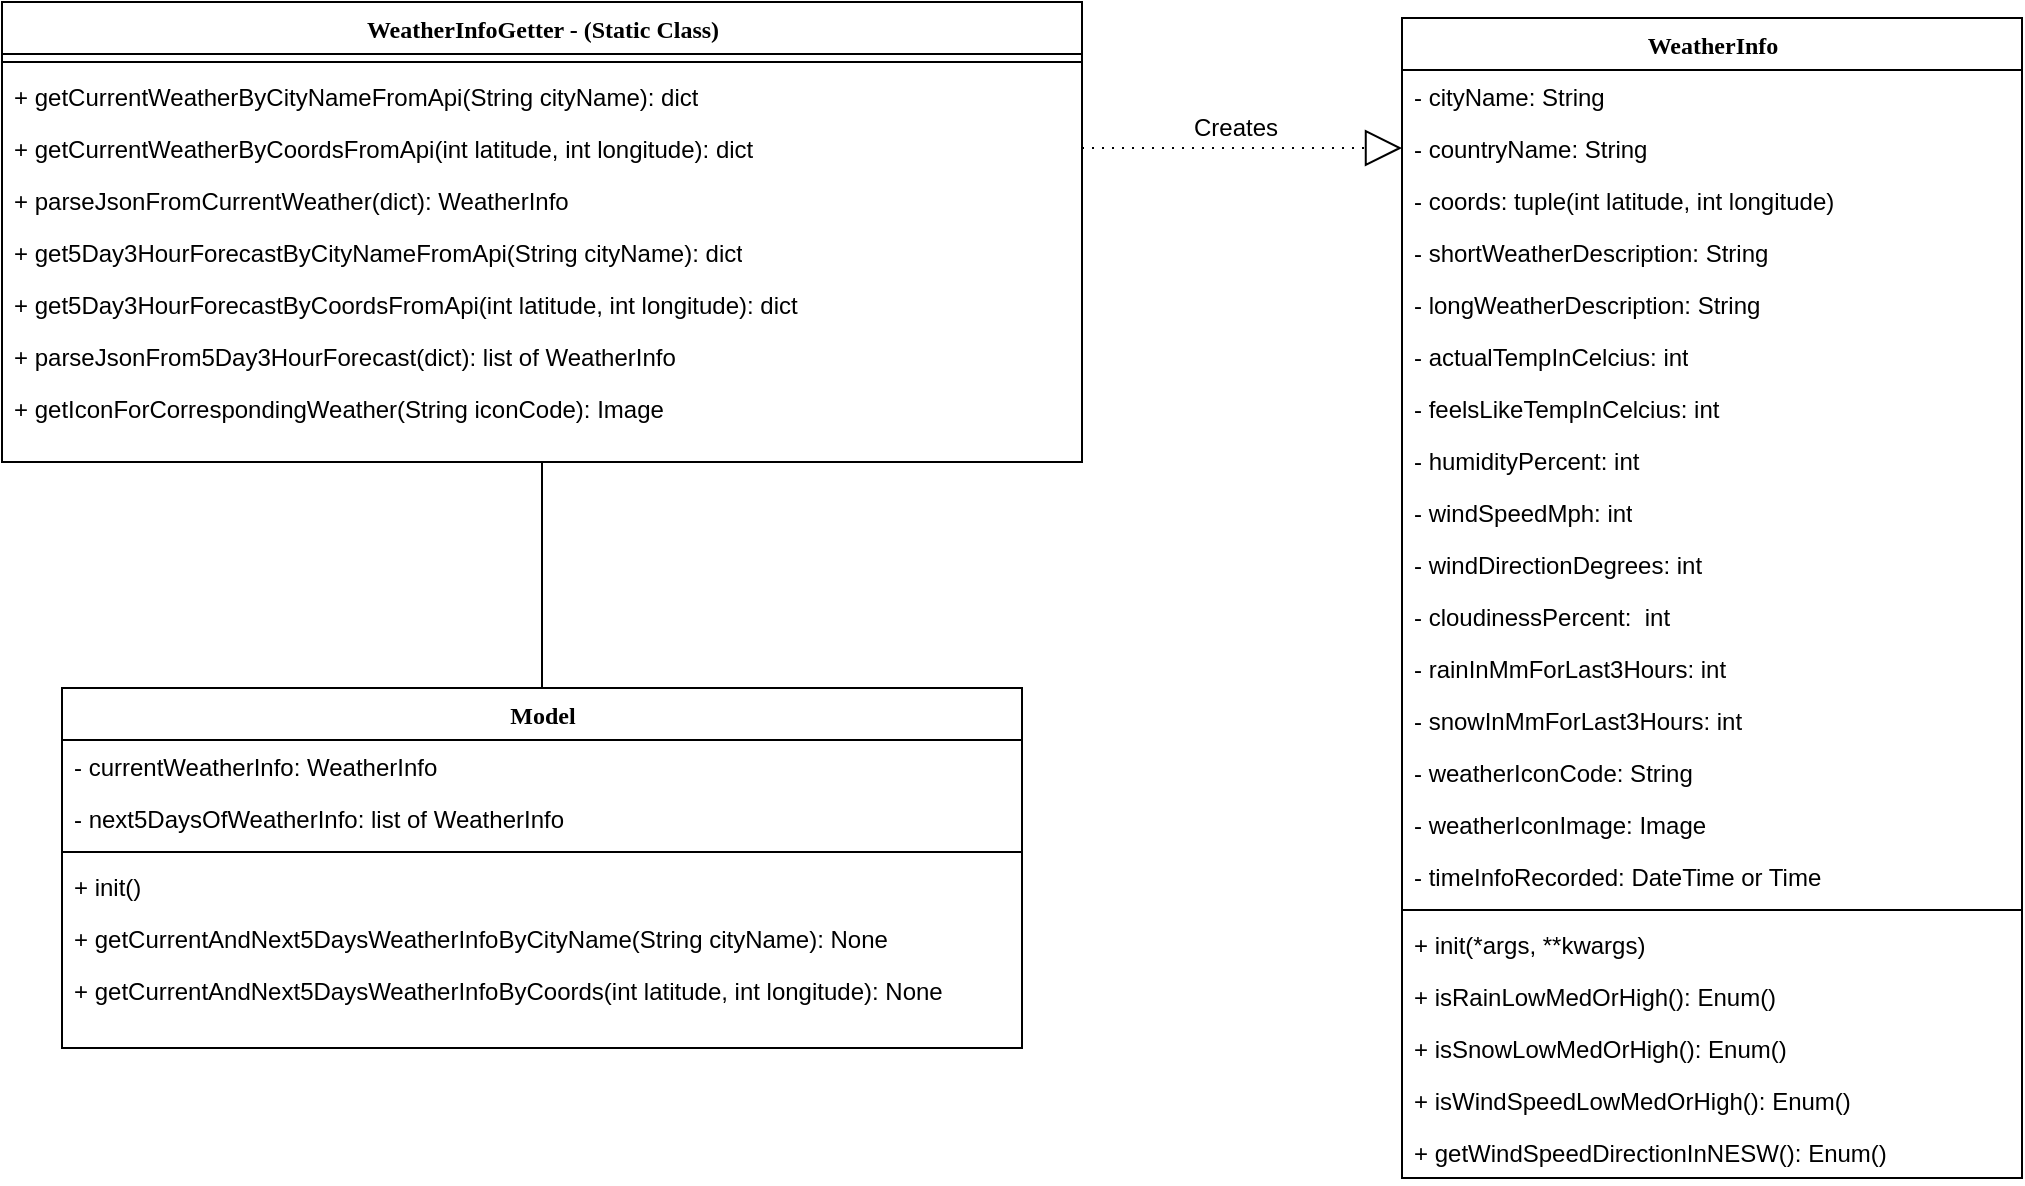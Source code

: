 <mxfile pages="1" version="11.2.5" type="device"><diagram name="Page-1" id="9f46799a-70d6-7492-0946-bef42562c5a5"><mxGraphModel dx="1422" dy="824" grid="1" gridSize="10" guides="1" tooltips="1" connect="1" arrows="1" fold="1" page="1" pageScale="1" pageWidth="1100" pageHeight="850" background="#ffffff" math="0" shadow="0"><root><mxCell id="0"/><mxCell id="1" parent="0"/><mxCell id="78961159f06e98e8-56" value="WeatherInfo" style="swimlane;html=1;fontStyle=1;align=center;verticalAlign=top;childLayout=stackLayout;horizontal=1;startSize=26;horizontalStack=0;resizeParent=1;resizeLast=0;collapsible=1;marginBottom=0;swimlaneFillColor=#ffffff;rounded=0;shadow=0;comic=0;labelBackgroundColor=none;strokeColor=#000000;strokeWidth=1;fillColor=none;fontFamily=Verdana;fontSize=12;fontColor=#000000;" parent="1" vertex="1"><mxGeometry x="745" y="68" width="310" height="580" as="geometry"/></mxCell><mxCell id="78961159f06e98e8-57" value="- cityName: String" style="text;html=1;strokeColor=none;fillColor=none;align=left;verticalAlign=top;spacingLeft=4;spacingRight=4;whiteSpace=wrap;overflow=hidden;rotatable=0;points=[[0,0.5],[1,0.5]];portConstraint=eastwest;" parent="78961159f06e98e8-56" vertex="1"><mxGeometry y="26" width="310" height="26" as="geometry"/></mxCell><mxCell id="78961159f06e98e8-58" value="- countryName: String" style="text;html=1;strokeColor=none;fillColor=none;align=left;verticalAlign=top;spacingLeft=4;spacingRight=4;whiteSpace=wrap;overflow=hidden;rotatable=0;points=[[0,0.5],[1,0.5]];portConstraint=eastwest;" parent="78961159f06e98e8-56" vertex="1"><mxGeometry y="52" width="310" height="26" as="geometry"/></mxCell><mxCell id="78961159f06e98e8-59" value="- coords: tuple(int latitude, int longitude)" style="text;html=1;strokeColor=none;fillColor=none;align=left;verticalAlign=top;spacingLeft=4;spacingRight=4;whiteSpace=wrap;overflow=hidden;rotatable=0;points=[[0,0.5],[1,0.5]];portConstraint=eastwest;" parent="78961159f06e98e8-56" vertex="1"><mxGeometry y="78" width="310" height="26" as="geometry"/></mxCell><mxCell id="78961159f06e98e8-60" value="- shortWeatherDescription: String" style="text;html=1;strokeColor=none;fillColor=none;align=left;verticalAlign=top;spacingLeft=4;spacingRight=4;whiteSpace=wrap;overflow=hidden;rotatable=0;points=[[0,0.5],[1,0.5]];portConstraint=eastwest;" parent="78961159f06e98e8-56" vertex="1"><mxGeometry y="104" width="310" height="26" as="geometry"/></mxCell><mxCell id="78961159f06e98e8-61" value="- longWeatherDescription: String" style="text;html=1;strokeColor=none;fillColor=none;align=left;verticalAlign=top;spacingLeft=4;spacingRight=4;whiteSpace=wrap;overflow=hidden;rotatable=0;points=[[0,0.5],[1,0.5]];portConstraint=eastwest;" parent="78961159f06e98e8-56" vertex="1"><mxGeometry y="130" width="310" height="26" as="geometry"/></mxCell><mxCell id="78961159f06e98e8-62" value="- actualTempInCelcius: int" style="text;html=1;strokeColor=none;fillColor=none;align=left;verticalAlign=top;spacingLeft=4;spacingRight=4;whiteSpace=wrap;overflow=hidden;rotatable=0;points=[[0,0.5],[1,0.5]];portConstraint=eastwest;" parent="78961159f06e98e8-56" vertex="1"><mxGeometry y="156" width="310" height="26" as="geometry"/></mxCell><mxCell id="AD62Wvd128vHm4FmyP3M-3" value="- feelsLikeTempInCelcius: int" style="text;html=1;strokeColor=none;fillColor=none;align=left;verticalAlign=top;spacingLeft=4;spacingRight=4;whiteSpace=wrap;overflow=hidden;rotatable=0;points=[[0,0.5],[1,0.5]];portConstraint=eastwest;" parent="78961159f06e98e8-56" vertex="1"><mxGeometry y="182" width="310" height="26" as="geometry"/></mxCell><mxCell id="AD62Wvd128vHm4FmyP3M-1" value="- humidityPercent: int" style="text;html=1;strokeColor=none;fillColor=none;align=left;verticalAlign=top;spacingLeft=4;spacingRight=4;whiteSpace=wrap;overflow=hidden;rotatable=0;points=[[0,0.5],[1,0.5]];portConstraint=eastwest;" parent="78961159f06e98e8-56" vertex="1"><mxGeometry y="208" width="310" height="26" as="geometry"/></mxCell><mxCell id="AD62Wvd128vHm4FmyP3M-4" value="- windSpeedMph: int" style="text;html=1;strokeColor=none;fillColor=none;align=left;verticalAlign=top;spacingLeft=4;spacingRight=4;whiteSpace=wrap;overflow=hidden;rotatable=0;points=[[0,0.5],[1,0.5]];portConstraint=eastwest;" parent="78961159f06e98e8-56" vertex="1"><mxGeometry y="234" width="310" height="26" as="geometry"/></mxCell><mxCell id="AD62Wvd128vHm4FmyP3M-7" value="- windDirectionDegrees: int" style="text;html=1;strokeColor=none;fillColor=none;align=left;verticalAlign=top;spacingLeft=4;spacingRight=4;whiteSpace=wrap;overflow=hidden;rotatable=0;points=[[0,0.5],[1,0.5]];portConstraint=eastwest;" parent="78961159f06e98e8-56" vertex="1"><mxGeometry y="260" width="310" height="26" as="geometry"/></mxCell><mxCell id="AD62Wvd128vHm4FmyP3M-8" value="- cloudinessPercent:&amp;nbsp; int" style="text;html=1;strokeColor=none;fillColor=none;align=left;verticalAlign=top;spacingLeft=4;spacingRight=4;whiteSpace=wrap;overflow=hidden;rotatable=0;points=[[0,0.5],[1,0.5]];portConstraint=eastwest;" parent="78961159f06e98e8-56" vertex="1"><mxGeometry y="286" width="310" height="26" as="geometry"/></mxCell><mxCell id="AD62Wvd128vHm4FmyP3M-6" value="- rainInMmForLast3Hours: int" style="text;html=1;strokeColor=none;fillColor=none;align=left;verticalAlign=top;spacingLeft=4;spacingRight=4;whiteSpace=wrap;overflow=hidden;rotatable=0;points=[[0,0.5],[1,0.5]];portConstraint=eastwest;" parent="78961159f06e98e8-56" vertex="1"><mxGeometry y="312" width="310" height="26" as="geometry"/></mxCell><mxCell id="AD62Wvd128vHm4FmyP3M-10" value="- snowInMmForLast3Hours: int" style="text;html=1;strokeColor=none;fillColor=none;align=left;verticalAlign=top;spacingLeft=4;spacingRight=4;whiteSpace=wrap;overflow=hidden;rotatable=0;points=[[0,0.5],[1,0.5]];portConstraint=eastwest;" parent="78961159f06e98e8-56" vertex="1"><mxGeometry y="338" width="310" height="26" as="geometry"/></mxCell><mxCell id="AD62Wvd128vHm4FmyP3M-5" value="- weatherIconCode: String" style="text;html=1;strokeColor=none;fillColor=none;align=left;verticalAlign=top;spacingLeft=4;spacingRight=4;whiteSpace=wrap;overflow=hidden;rotatable=0;points=[[0,0.5],[1,0.5]];portConstraint=eastwest;" parent="78961159f06e98e8-56" vertex="1"><mxGeometry y="364" width="310" height="26" as="geometry"/></mxCell><mxCell id="78961159f06e98e8-63" value="- weatherIconImage: Image" style="text;html=1;strokeColor=none;fillColor=none;align=left;verticalAlign=top;spacingLeft=4;spacingRight=4;whiteSpace=wrap;overflow=hidden;rotatable=0;points=[[0,0.5],[1,0.5]];portConstraint=eastwest;" parent="78961159f06e98e8-56" vertex="1"><mxGeometry y="390" width="310" height="26" as="geometry"/></mxCell><mxCell id="AD62Wvd128vHm4FmyP3M-2" value="- timeInfoRecorded: DateTime or Time" style="text;html=1;strokeColor=none;fillColor=none;align=left;verticalAlign=top;spacingLeft=4;spacingRight=4;whiteSpace=wrap;overflow=hidden;rotatable=0;points=[[0,0.5],[1,0.5]];portConstraint=eastwest;" parent="78961159f06e98e8-56" vertex="1"><mxGeometry y="416" width="310" height="26" as="geometry"/></mxCell><mxCell id="78961159f06e98e8-64" value="" style="line;html=1;strokeWidth=1;fillColor=none;align=left;verticalAlign=middle;spacingTop=-1;spacingLeft=3;spacingRight=3;rotatable=0;labelPosition=right;points=[];portConstraint=eastwest;" parent="78961159f06e98e8-56" vertex="1"><mxGeometry y="442" width="310" height="8" as="geometry"/></mxCell><mxCell id="78961159f06e98e8-65" value="+ init(*args, **kwargs)" style="text;html=1;strokeColor=none;fillColor=none;align=left;verticalAlign=top;spacingLeft=4;spacingRight=4;whiteSpace=wrap;overflow=hidden;rotatable=0;points=[[0,0.5],[1,0.5]];portConstraint=eastwest;" parent="78961159f06e98e8-56" vertex="1"><mxGeometry y="450" width="310" height="26" as="geometry"/></mxCell><mxCell id="AD62Wvd128vHm4FmyP3M-12" value="+ isRainLowMedOrHigh(): Enum()" style="text;html=1;strokeColor=none;fillColor=none;align=left;verticalAlign=top;spacingLeft=4;spacingRight=4;whiteSpace=wrap;overflow=hidden;rotatable=0;points=[[0,0.5],[1,0.5]];portConstraint=eastwest;" parent="78961159f06e98e8-56" vertex="1"><mxGeometry y="476" width="310" height="26" as="geometry"/></mxCell><mxCell id="78961159f06e98e8-66" value="+ isSnowLowMedOrHigh(): Enum()" style="text;html=1;strokeColor=none;fillColor=none;align=left;verticalAlign=top;spacingLeft=4;spacingRight=4;whiteSpace=wrap;overflow=hidden;rotatable=0;points=[[0,0.5],[1,0.5]];portConstraint=eastwest;" parent="78961159f06e98e8-56" vertex="1"><mxGeometry y="502" width="310" height="26" as="geometry"/></mxCell><mxCell id="78961159f06e98e8-68" value="+ isWindSpeedLowMedOrHigh(): Enum()" style="text;html=1;strokeColor=none;fillColor=none;align=left;verticalAlign=top;spacingLeft=4;spacingRight=4;whiteSpace=wrap;overflow=hidden;rotatable=0;points=[[0,0.5],[1,0.5]];portConstraint=eastwest;" parent="78961159f06e98e8-56" vertex="1"><mxGeometry y="528" width="310" height="26" as="geometry"/></mxCell><mxCell id="AD62Wvd128vHm4FmyP3M-11" value="+ getWindSpeedDirectionInNESW(): Enum()" style="text;html=1;strokeColor=none;fillColor=none;align=left;verticalAlign=top;spacingLeft=4;spacingRight=4;whiteSpace=wrap;overflow=hidden;rotatable=0;points=[[0,0.5],[1,0.5]];portConstraint=eastwest;" parent="78961159f06e98e8-56" vertex="1"><mxGeometry y="554" width="310" height="26" as="geometry"/></mxCell><mxCell id="78961159f06e98e8-69" value="WeatherInfoGetter - (Static Class)" style="swimlane;html=1;fontStyle=1;align=center;verticalAlign=top;childLayout=stackLayout;horizontal=1;startSize=26;horizontalStack=0;resizeParent=1;resizeLast=0;collapsible=1;marginBottom=0;swimlaneFillColor=#ffffff;rounded=0;shadow=0;comic=0;labelBackgroundColor=none;strokeColor=#000000;strokeWidth=1;fillColor=none;fontFamily=Verdana;fontSize=12;fontColor=#000000;" parent="1" vertex="1"><mxGeometry x="45" y="60" width="540" height="230" as="geometry"/></mxCell><mxCell id="78961159f06e98e8-77" value="" style="line;html=1;strokeWidth=1;fillColor=none;align=left;verticalAlign=middle;spacingTop=-1;spacingLeft=3;spacingRight=3;rotatable=0;labelPosition=right;points=[];portConstraint=eastwest;" parent="78961159f06e98e8-69" vertex="1"><mxGeometry y="26" width="540" height="8" as="geometry"/></mxCell><mxCell id="78961159f06e98e8-78" value="+ getCurrentWeatherByCityNameFromApi(String cityName): dict" style="text;html=1;strokeColor=none;fillColor=none;align=left;verticalAlign=top;spacingLeft=4;spacingRight=4;whiteSpace=wrap;overflow=hidden;rotatable=0;points=[[0,0.5],[1,0.5]];portConstraint=eastwest;" parent="78961159f06e98e8-69" vertex="1"><mxGeometry y="34" width="540" height="26" as="geometry"/></mxCell><mxCell id="78961159f06e98e8-79" value="+ getCurrentWeatherByCoordsFromApi(int latitude, int longitude): dict" style="text;html=1;strokeColor=none;fillColor=none;align=left;verticalAlign=top;spacingLeft=4;spacingRight=4;whiteSpace=wrap;overflow=hidden;rotatable=0;points=[[0,0.5],[1,0.5]];portConstraint=eastwest;" parent="78961159f06e98e8-69" vertex="1"><mxGeometry y="60" width="540" height="26" as="geometry"/></mxCell><mxCell id="78961159f06e98e8-80" value="+ parseJsonFromCurrentWeather(dict): WeatherInfo" style="text;html=1;strokeColor=none;fillColor=none;align=left;verticalAlign=top;spacingLeft=4;spacingRight=4;whiteSpace=wrap;overflow=hidden;rotatable=0;points=[[0,0.5],[1,0.5]];portConstraint=eastwest;" parent="78961159f06e98e8-69" vertex="1"><mxGeometry y="86" width="540" height="26" as="geometry"/></mxCell><mxCell id="AD62Wvd128vHm4FmyP3M-17" value="+ get5Day3HourForecastByCityNameFromApi(String cityName): dict" style="text;html=1;strokeColor=none;fillColor=none;align=left;verticalAlign=top;spacingLeft=4;spacingRight=4;whiteSpace=wrap;overflow=hidden;rotatable=0;points=[[0,0.5],[1,0.5]];portConstraint=eastwest;" parent="78961159f06e98e8-69" vertex="1"><mxGeometry y="112" width="540" height="26" as="geometry"/></mxCell><mxCell id="AD62Wvd128vHm4FmyP3M-16" value="+ get5Day3HourForecastByCoordsFromApi(int latitude, int longitude): dict" style="text;html=1;strokeColor=none;fillColor=none;align=left;verticalAlign=top;spacingLeft=4;spacingRight=4;whiteSpace=wrap;overflow=hidden;rotatable=0;points=[[0,0.5],[1,0.5]];portConstraint=eastwest;" parent="78961159f06e98e8-69" vertex="1"><mxGeometry y="138" width="540" height="26" as="geometry"/></mxCell><mxCell id="AD62Wvd128vHm4FmyP3M-15" value="+ parseJsonFrom5Day3HourForecast(dict): list of WeatherInfo" style="text;html=1;strokeColor=none;fillColor=none;align=left;verticalAlign=top;spacingLeft=4;spacingRight=4;whiteSpace=wrap;overflow=hidden;rotatable=0;points=[[0,0.5],[1,0.5]];portConstraint=eastwest;" parent="78961159f06e98e8-69" vertex="1"><mxGeometry y="164" width="540" height="26" as="geometry"/></mxCell><mxCell id="AD62Wvd128vHm4FmyP3M-13" value="+ getIconForCorrespondingWeather(String iconCode): Image" style="text;html=1;strokeColor=none;fillColor=none;align=left;verticalAlign=top;spacingLeft=4;spacingRight=4;whiteSpace=wrap;overflow=hidden;rotatable=0;points=[[0,0.5],[1,0.5]];portConstraint=eastwest;" parent="78961159f06e98e8-69" vertex="1"><mxGeometry y="190" width="540" height="26" as="geometry"/></mxCell><mxCell id="78961159f06e98e8-127" style="html=1;labelBackgroundColor=none;startFill=0;startSize=8;endArrow=block;endFill=0;endSize=16;fontFamily=Verdana;fontSize=12;exitX=1;exitY=0.5;exitDx=0;exitDy=0;entryX=0;entryY=0.5;entryDx=0;entryDy=0;dashed=1;dashPattern=1 4;" parent="1" source="78961159f06e98e8-79" target="78961159f06e98e8-58" edge="1"><mxGeometry relative="1" as="geometry"><mxPoint x="775" y="-69" as="sourcePoint"/><mxPoint x="965" y="31" as="targetPoint"/></mxGeometry></mxCell><mxCell id="AD62Wvd128vHm4FmyP3M-20" value="Creates" style="text;html=1;strokeColor=none;fillColor=none;align=center;verticalAlign=middle;whiteSpace=wrap;rounded=0;" parent="1" vertex="1"><mxGeometry x="602" y="113" width="120" height="20" as="geometry"/></mxCell><mxCell id="Ea7hcayFHmhfAjsGUsp8-1" value="Model" style="swimlane;html=1;fontStyle=1;align=center;verticalAlign=top;childLayout=stackLayout;horizontal=1;startSize=26;horizontalStack=0;resizeParent=1;resizeLast=0;collapsible=1;marginBottom=0;swimlaneFillColor=#ffffff;rounded=0;shadow=0;comic=0;labelBackgroundColor=none;strokeColor=#000000;strokeWidth=1;fillColor=none;fontFamily=Verdana;fontSize=12;fontColor=#000000;" vertex="1" parent="1"><mxGeometry x="75" y="403" width="480" height="180" as="geometry"/></mxCell><mxCell id="Ea7hcayFHmhfAjsGUsp8-2" value="- currentWeatherInfo: WeatherInfo" style="text;html=1;strokeColor=none;fillColor=none;align=left;verticalAlign=top;spacingLeft=4;spacingRight=4;whiteSpace=wrap;overflow=hidden;rotatable=0;points=[[0,0.5],[1,0.5]];portConstraint=eastwest;" vertex="1" parent="Ea7hcayFHmhfAjsGUsp8-1"><mxGeometry y="26" width="480" height="26" as="geometry"/></mxCell><mxCell id="Ea7hcayFHmhfAjsGUsp8-3" value="- next5DaysOfWeatherInfo: list of WeatherInfo" style="text;html=1;strokeColor=none;fillColor=none;align=left;verticalAlign=top;spacingLeft=4;spacingRight=4;whiteSpace=wrap;overflow=hidden;rotatable=0;points=[[0,0.5],[1,0.5]];portConstraint=eastwest;" vertex="1" parent="Ea7hcayFHmhfAjsGUsp8-1"><mxGeometry y="52" width="480" height="26" as="geometry"/></mxCell><mxCell id="Ea7hcayFHmhfAjsGUsp8-18" value="" style="line;html=1;strokeWidth=1;fillColor=none;align=left;verticalAlign=middle;spacingTop=-1;spacingLeft=3;spacingRight=3;rotatable=0;labelPosition=right;points=[];portConstraint=eastwest;" vertex="1" parent="Ea7hcayFHmhfAjsGUsp8-1"><mxGeometry y="78" width="480" height="8" as="geometry"/></mxCell><mxCell id="Ea7hcayFHmhfAjsGUsp8-19" value="+ init()" style="text;html=1;strokeColor=none;fillColor=none;align=left;verticalAlign=top;spacingLeft=4;spacingRight=4;whiteSpace=wrap;overflow=hidden;rotatable=0;points=[[0,0.5],[1,0.5]];portConstraint=eastwest;" vertex="1" parent="Ea7hcayFHmhfAjsGUsp8-1"><mxGeometry y="86" width="480" height="26" as="geometry"/></mxCell><mxCell id="Ea7hcayFHmhfAjsGUsp8-20" value="+ getCurrentAndNext5DaysWeatherInfoByCityName(String cityName): None" style="text;html=1;strokeColor=none;fillColor=none;align=left;verticalAlign=top;spacingLeft=4;spacingRight=4;whiteSpace=wrap;overflow=hidden;rotatable=0;points=[[0,0.5],[1,0.5]];portConstraint=eastwest;" vertex="1" parent="Ea7hcayFHmhfAjsGUsp8-1"><mxGeometry y="112" width="480" height="26" as="geometry"/></mxCell><mxCell id="Ea7hcayFHmhfAjsGUsp8-21" value="+ getCurrentAndNext5DaysWeatherInfoByCoords(int latitude, int longitude): None" style="text;html=1;strokeColor=none;fillColor=none;align=left;verticalAlign=top;spacingLeft=4;spacingRight=4;whiteSpace=wrap;overflow=hidden;rotatable=0;points=[[0,0.5],[1,0.5]];portConstraint=eastwest;" vertex="1" parent="Ea7hcayFHmhfAjsGUsp8-1"><mxGeometry y="138" width="480" height="26" as="geometry"/></mxCell><mxCell id="Ea7hcayFHmhfAjsGUsp8-25" style="html=1;labelBackgroundColor=none;startFill=0;startSize=8;endArrow=none;endFill=0;endSize=16;fontFamily=Verdana;fontSize=12;exitX=0.5;exitY=1;exitDx=0;exitDy=0;entryX=0.5;entryY=0;entryDx=0;entryDy=0;" edge="1" parent="1" source="78961159f06e98e8-69" target="Ea7hcayFHmhfAjsGUsp8-1"><mxGeometry relative="1" as="geometry"><mxPoint x="235" y="366.5" as="sourcePoint"/><mxPoint x="395" y="366.5" as="targetPoint"/></mxGeometry></mxCell></root></mxGraphModel></diagram></mxfile>